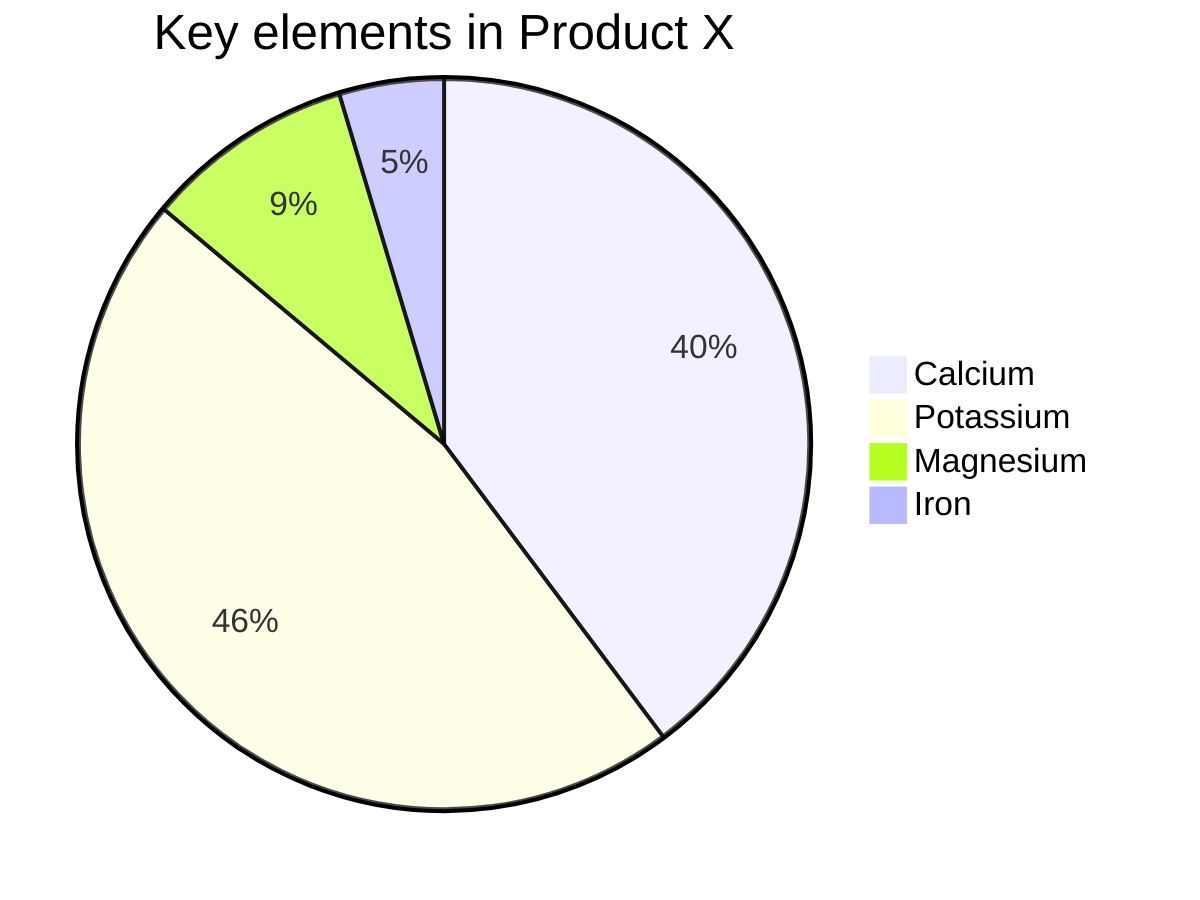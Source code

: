 %% SYNTAX TEST "source.mermaid" "pie diagram test"

pie
%% <--- keyword.control.mermaid
  title Key elements in Product X
%%^^^^^ keyword.control.mermaid
%%      ^^^^^^^^^^^^^^^^^^^^^^^^^ string
    "Calcium" : 42.96
%%  ^^^^^^^^^ string
%%            ^ keyword.control.mermaid
%%              ^^^^^ source.mermaid
    "Potassium" : 50.05
%%  ^^^^^^^^^^^ string
%%              ^ keyword.control.mermaid
%%                ^^^^^ source.mermaid
    "Magnesium" : 10.01
%%  ^^^^^^^^^^^ string
%%              ^ keyword.control.mermaid
%%                ^^^^^ source.mermaid
    "Iron" :  5
%%  ^^^^^^ string
%%         ^ keyword.control.mermaid
%%            ^ source.mermaid